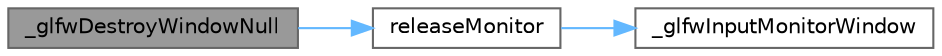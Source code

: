 digraph "_glfwDestroyWindowNull"
{
 // LATEX_PDF_SIZE
  bgcolor="transparent";
  edge [fontname=Helvetica,fontsize=10,labelfontname=Helvetica,labelfontsize=10];
  node [fontname=Helvetica,fontsize=10,shape=box,height=0.2,width=0.4];
  rankdir="LR";
  Node1 [id="Node000001",label="_glfwDestroyWindowNull",height=0.2,width=0.4,color="gray40", fillcolor="grey60", style="filled", fontcolor="black",tooltip=" "];
  Node1 -> Node2 [id="edge1_Node000001_Node000002",color="steelblue1",style="solid",tooltip=" "];
  Node2 [id="Node000002",label="releaseMonitor",height=0.2,width=0.4,color="grey40", fillcolor="white", style="filled",URL="$null__window_8c.html#a8de406c303634c015197161d3d13480a",tooltip=" "];
  Node2 -> Node3 [id="edge2_Node000002_Node000003",color="steelblue1",style="solid",tooltip=" "];
  Node3 [id="Node000003",label="_glfwInputMonitorWindow",height=0.2,width=0.4,color="grey40", fillcolor="white", style="filled",URL="$monitor_8c.html#a079c865515272434dc96d0f384beda9e",tooltip=" "];
}
